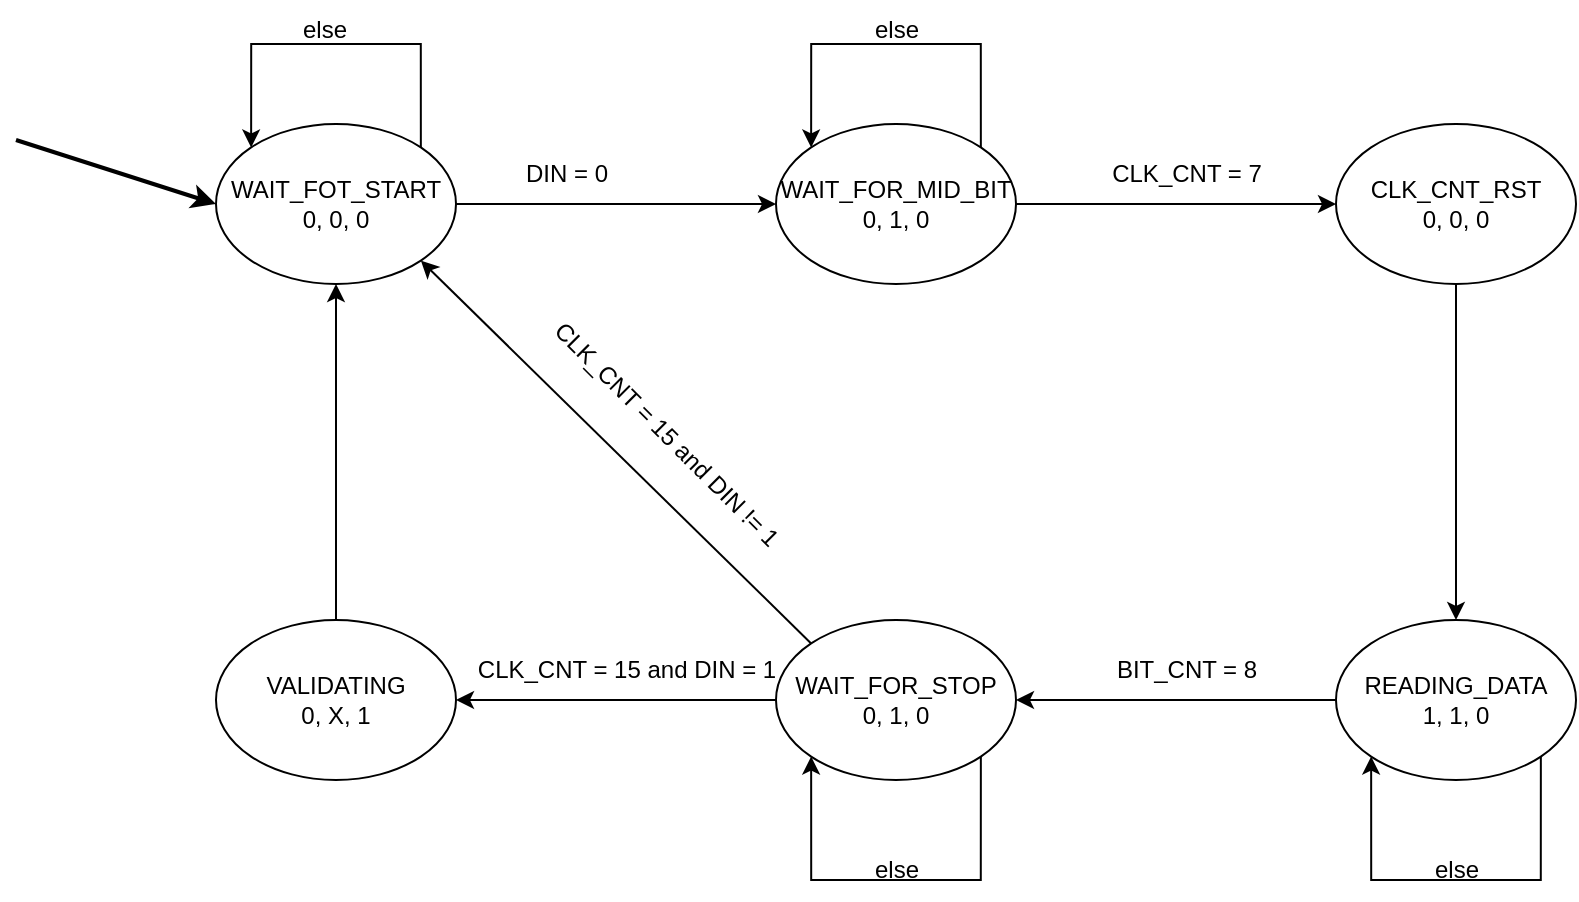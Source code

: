<mxfile version="21.1.8" type="github">
  <diagram name="Page-1" id="FFNUs5i6vEV03rCKP-XE">
    <mxGraphModel dx="954" dy="675" grid="1" gridSize="10" guides="1" tooltips="1" connect="1" arrows="1" fold="1" page="1" pageScale="1" pageWidth="827" pageHeight="1169" math="0" shadow="0">
      <root>
        <mxCell id="0" />
        <mxCell id="1" parent="0" />
        <mxCell id="eU8pRurztz_gBzVK209F-8" style="edgeStyle=orthogonalEdgeStyle;rounded=0;orthogonalLoop=1;jettySize=auto;html=1;exitX=1;exitY=0.5;exitDx=0;exitDy=0;entryX=0;entryY=0.5;entryDx=0;entryDy=0;" parent="1" source="eU8pRurztz_gBzVK209F-2" target="eU8pRurztz_gBzVK209F-5" edge="1">
          <mxGeometry relative="1" as="geometry" />
        </mxCell>
        <mxCell id="Aua6kyi1QZbJK9ecVkn_-1" style="orthogonalLoop=1;jettySize=auto;html=1;exitX=0;exitY=0.5;exitDx=0;exitDy=0;endArrow=none;endFill=0;startArrow=classic;startFill=1;strokeWidth=2;" parent="1" source="eU8pRurztz_gBzVK209F-2" edge="1">
          <mxGeometry relative="1" as="geometry">
            <mxPoint x="9" y="80" as="targetPoint" />
          </mxGeometry>
        </mxCell>
        <mxCell id="eU8pRurztz_gBzVK209F-2" value="WAIT_FOT_START&lt;br&gt;0, 0, 0" style="ellipse;whiteSpace=wrap;html=1;" parent="1" vertex="1">
          <mxGeometry x="109" y="72" width="120" height="80" as="geometry" />
        </mxCell>
        <mxCell id="eU8pRurztz_gBzVK209F-11" style="edgeStyle=orthogonalEdgeStyle;rounded=0;orthogonalLoop=1;jettySize=auto;html=1;exitX=0;exitY=0.5;exitDx=0;exitDy=0;entryX=1;entryY=0.5;entryDx=0;entryDy=0;" parent="1" source="eU8pRurztz_gBzVK209F-3" target="eU8pRurztz_gBzVK209F-4" edge="1">
          <mxGeometry relative="1" as="geometry" />
        </mxCell>
        <mxCell id="eU8pRurztz_gBzVK209F-30" style="orthogonalLoop=1;jettySize=auto;html=1;exitX=0;exitY=0;exitDx=0;exitDy=0;entryX=1;entryY=1;entryDx=0;entryDy=0;curved=1;" parent="1" source="eU8pRurztz_gBzVK209F-3" target="eU8pRurztz_gBzVK209F-2" edge="1">
          <mxGeometry relative="1" as="geometry" />
        </mxCell>
        <mxCell id="eU8pRurztz_gBzVK209F-3" value="WAIT_FOR_STOP&lt;br&gt;0, 1, 0" style="ellipse;whiteSpace=wrap;html=1;" parent="1" vertex="1">
          <mxGeometry x="389" y="320" width="120" height="80" as="geometry" />
        </mxCell>
        <mxCell id="eU8pRurztz_gBzVK209F-12" style="edgeStyle=orthogonalEdgeStyle;rounded=0;orthogonalLoop=1;jettySize=auto;html=1;exitX=0.5;exitY=0;exitDx=0;exitDy=0;entryX=0.5;entryY=1;entryDx=0;entryDy=0;curved=1;" parent="1" source="eU8pRurztz_gBzVK209F-4" target="eU8pRurztz_gBzVK209F-2" edge="1">
          <mxGeometry relative="1" as="geometry" />
        </mxCell>
        <mxCell id="eU8pRurztz_gBzVK209F-4" value="VALIDATING&lt;br&gt;0, X, 1" style="ellipse;whiteSpace=wrap;html=1;" parent="1" vertex="1">
          <mxGeometry x="109" y="320" width="120" height="80" as="geometry" />
        </mxCell>
        <mxCell id="eU8pRurztz_gBzVK209F-9" style="edgeStyle=orthogonalEdgeStyle;rounded=0;orthogonalLoop=1;jettySize=auto;html=1;exitX=1;exitY=0.5;exitDx=0;exitDy=0;entryX=0;entryY=0.5;entryDx=0;entryDy=0;" parent="1" source="eU8pRurztz_gBzVK209F-5" target="eU8pRurztz_gBzVK209F-6" edge="1">
          <mxGeometry relative="1" as="geometry" />
        </mxCell>
        <mxCell id="eU8pRurztz_gBzVK209F-5" value="WAIT_FOR_MID_BIT&lt;br&gt;0, 1, 0" style="ellipse;whiteSpace=wrap;html=1;" parent="1" vertex="1">
          <mxGeometry x="389" y="72" width="120" height="80" as="geometry" />
        </mxCell>
        <mxCell id="eU8pRurztz_gBzVK209F-10" style="edgeStyle=orthogonalEdgeStyle;rounded=0;orthogonalLoop=1;jettySize=auto;html=1;exitX=0.5;exitY=1;exitDx=0;exitDy=0;entryX=0.5;entryY=0;entryDx=0;entryDy=0;" parent="1" source="eU8pRurztz_gBzVK209F-6" target="FNwdt9P0-WjXjIKA_Wn4-1" edge="1">
          <mxGeometry relative="1" as="geometry">
            <mxPoint x="719" y="300" as="targetPoint" />
          </mxGeometry>
        </mxCell>
        <mxCell id="eU8pRurztz_gBzVK209F-6" value="CLK_CNT_RST&lt;br&gt;0, 0, 0" style="ellipse;whiteSpace=wrap;html=1;" parent="1" vertex="1">
          <mxGeometry x="669" y="72" width="120" height="80" as="geometry" />
        </mxCell>
        <mxCell id="eU8pRurztz_gBzVK209F-17" style="edgeStyle=orthogonalEdgeStyle;rounded=0;orthogonalLoop=1;jettySize=auto;html=1;exitX=1;exitY=0;exitDx=0;exitDy=0;entryX=0;entryY=0;entryDx=0;entryDy=0;" parent="1" source="eU8pRurztz_gBzVK209F-5" target="eU8pRurztz_gBzVK209F-5" edge="1">
          <mxGeometry relative="1" as="geometry">
            <Array as="points">
              <mxPoint x="450" y="32" />
              <mxPoint x="366" y="32" />
            </Array>
          </mxGeometry>
        </mxCell>
        <mxCell id="eU8pRurztz_gBzVK209F-19" style="edgeStyle=orthogonalEdgeStyle;rounded=0;orthogonalLoop=1;jettySize=auto;html=1;exitX=1;exitY=0;exitDx=0;exitDy=0;entryX=0;entryY=0;entryDx=0;entryDy=0;" parent="1" source="eU8pRurztz_gBzVK209F-2" target="eU8pRurztz_gBzVK209F-2" edge="1">
          <mxGeometry relative="1" as="geometry">
            <Array as="points">
              <mxPoint x="206" y="32" />
              <mxPoint x="121" y="32" />
            </Array>
          </mxGeometry>
        </mxCell>
        <mxCell id="eU8pRurztz_gBzVK209F-22" value="else" style="text;html=1;align=center;verticalAlign=middle;resizable=0;points=[];autosize=1;strokeColor=none;fillColor=none;" parent="1" vertex="1">
          <mxGeometry x="424" y="10" width="50" height="30" as="geometry" />
        </mxCell>
        <mxCell id="eU8pRurztz_gBzVK209F-23" value="else" style="text;html=1;align=center;verticalAlign=middle;resizable=0;points=[];autosize=1;strokeColor=none;fillColor=none;" parent="1" vertex="1">
          <mxGeometry x="138" y="10" width="50" height="30" as="geometry" />
        </mxCell>
        <mxCell id="eU8pRurztz_gBzVK209F-27" value="DIN = 0" style="text;html=1;align=center;verticalAlign=middle;resizable=0;points=[];autosize=1;strokeColor=none;fillColor=none;" parent="1" vertex="1">
          <mxGeometry x="254" y="82" width="60" height="30" as="geometry" />
        </mxCell>
        <mxCell id="eU8pRurztz_gBzVK209F-28" value="CLK_CNT = 7" style="text;html=1;align=center;verticalAlign=middle;resizable=0;points=[];autosize=1;strokeColor=none;fillColor=none;" parent="1" vertex="1">
          <mxGeometry x="544" y="82" width="100" height="30" as="geometry" />
        </mxCell>
        <mxCell id="eU8pRurztz_gBzVK209F-29" value="BIT_CNT = 8" style="text;html=1;align=center;verticalAlign=middle;resizable=0;points=[];autosize=1;strokeColor=none;fillColor=none;rotation=0;" parent="1" vertex="1">
          <mxGeometry x="549" y="330" width="90" height="30" as="geometry" />
        </mxCell>
        <mxCell id="eU8pRurztz_gBzVK209F-31" value="CLK_CNT = 15 and DIN = 1" style="text;html=1;align=center;verticalAlign=middle;resizable=0;points=[];autosize=1;strokeColor=none;fillColor=none;" parent="1" vertex="1">
          <mxGeometry x="229" y="330" width="170" height="30" as="geometry" />
        </mxCell>
        <mxCell id="eU8pRurztz_gBzVK209F-32" value="CLK_CNT = 15 and DIN != 1" style="text;html=1;align=center;verticalAlign=middle;resizable=0;points=[];autosize=1;strokeColor=none;fillColor=none;rotation=45;" parent="1" vertex="1">
          <mxGeometry x="244" y="212" width="180" height="30" as="geometry" />
        </mxCell>
        <mxCell id="FNwdt9P0-WjXjIKA_Wn4-2" style="edgeStyle=orthogonalEdgeStyle;rounded=0;orthogonalLoop=1;jettySize=auto;html=1;exitX=0;exitY=0.5;exitDx=0;exitDy=0;entryX=1;entryY=0.5;entryDx=0;entryDy=0;" parent="1" source="FNwdt9P0-WjXjIKA_Wn4-1" target="eU8pRurztz_gBzVK209F-3" edge="1">
          <mxGeometry relative="1" as="geometry" />
        </mxCell>
        <mxCell id="FNwdt9P0-WjXjIKA_Wn4-1" value="READING_DATA&lt;br style=&quot;border-color: var(--border-color);&quot;&gt;1, 1, 0" style="ellipse;whiteSpace=wrap;html=1;" parent="1" vertex="1">
          <mxGeometry x="669" y="320" width="120" height="80" as="geometry" />
        </mxCell>
        <mxCell id="FNwdt9P0-WjXjIKA_Wn4-3" style="edgeStyle=orthogonalEdgeStyle;rounded=0;orthogonalLoop=1;jettySize=auto;html=1;exitX=1;exitY=1;exitDx=0;exitDy=0;entryX=0;entryY=1;entryDx=0;entryDy=0;" parent="1" source="eU8pRurztz_gBzVK209F-3" target="eU8pRurztz_gBzVK209F-3" edge="1">
          <mxGeometry relative="1" as="geometry">
            <Array as="points">
              <mxPoint x="491" y="450" />
              <mxPoint x="407" y="450" />
            </Array>
          </mxGeometry>
        </mxCell>
        <mxCell id="FNwdt9P0-WjXjIKA_Wn4-4" value="else" style="text;html=1;align=center;verticalAlign=middle;resizable=0;points=[];autosize=1;strokeColor=none;fillColor=none;" parent="1" vertex="1">
          <mxGeometry x="424" y="430" width="50" height="30" as="geometry" />
        </mxCell>
        <mxCell id="FNwdt9P0-WjXjIKA_Wn4-5" style="edgeStyle=orthogonalEdgeStyle;rounded=0;orthogonalLoop=1;jettySize=auto;html=1;exitX=1;exitY=1;exitDx=0;exitDy=0;entryX=0;entryY=1;entryDx=0;entryDy=0;" parent="1" source="FNwdt9P0-WjXjIKA_Wn4-1" target="FNwdt9P0-WjXjIKA_Wn4-1" edge="1">
          <mxGeometry relative="1" as="geometry">
            <Array as="points">
              <mxPoint x="771" y="450" />
              <mxPoint x="687" y="450" />
            </Array>
          </mxGeometry>
        </mxCell>
        <mxCell id="FNwdt9P0-WjXjIKA_Wn4-6" value="else" style="text;html=1;align=center;verticalAlign=middle;resizable=0;points=[];autosize=1;strokeColor=none;fillColor=none;" parent="1" vertex="1">
          <mxGeometry x="704" y="430" width="50" height="30" as="geometry" />
        </mxCell>
      </root>
    </mxGraphModel>
  </diagram>
</mxfile>
